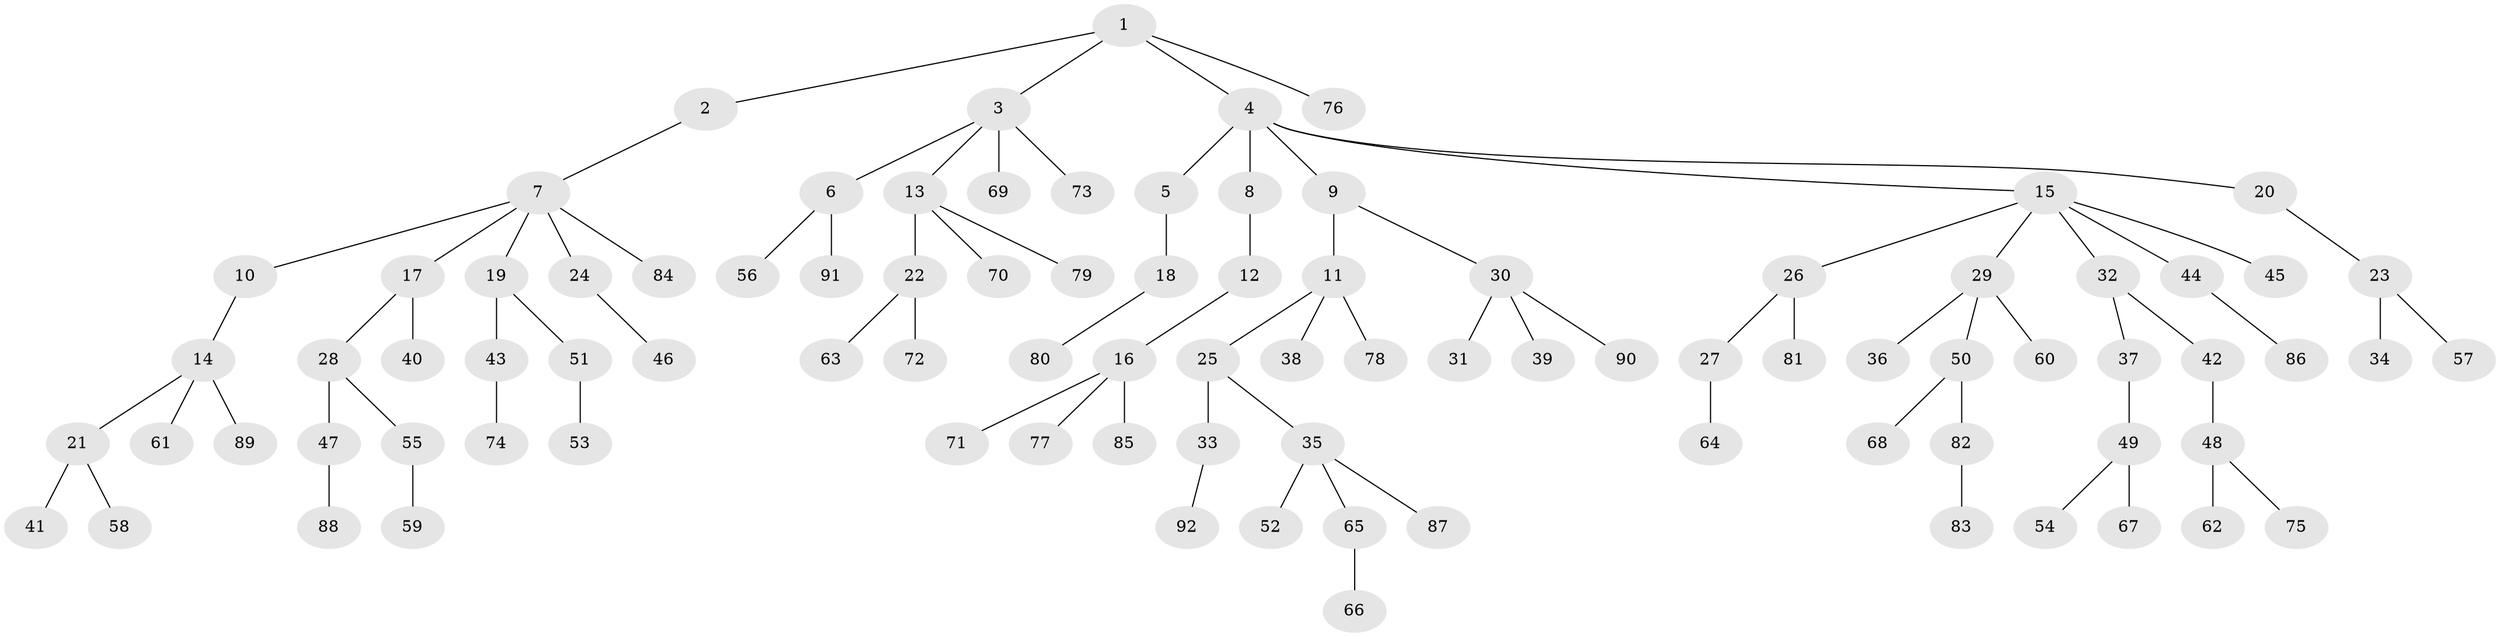// coarse degree distribution, {4: 0.03636363636363636, 5: 0.01818181818181818, 11: 0.01818181818181818, 2: 0.14545454545454545, 3: 0.18181818181818182, 6: 0.01818181818181818, 1: 0.5818181818181818}
// Generated by graph-tools (version 1.1) at 2025/19/03/04/25 18:19:23]
// undirected, 92 vertices, 91 edges
graph export_dot {
graph [start="1"]
  node [color=gray90,style=filled];
  1;
  2;
  3;
  4;
  5;
  6;
  7;
  8;
  9;
  10;
  11;
  12;
  13;
  14;
  15;
  16;
  17;
  18;
  19;
  20;
  21;
  22;
  23;
  24;
  25;
  26;
  27;
  28;
  29;
  30;
  31;
  32;
  33;
  34;
  35;
  36;
  37;
  38;
  39;
  40;
  41;
  42;
  43;
  44;
  45;
  46;
  47;
  48;
  49;
  50;
  51;
  52;
  53;
  54;
  55;
  56;
  57;
  58;
  59;
  60;
  61;
  62;
  63;
  64;
  65;
  66;
  67;
  68;
  69;
  70;
  71;
  72;
  73;
  74;
  75;
  76;
  77;
  78;
  79;
  80;
  81;
  82;
  83;
  84;
  85;
  86;
  87;
  88;
  89;
  90;
  91;
  92;
  1 -- 2;
  1 -- 3;
  1 -- 4;
  1 -- 76;
  2 -- 7;
  3 -- 6;
  3 -- 13;
  3 -- 69;
  3 -- 73;
  4 -- 5;
  4 -- 8;
  4 -- 9;
  4 -- 15;
  4 -- 20;
  5 -- 18;
  6 -- 56;
  6 -- 91;
  7 -- 10;
  7 -- 17;
  7 -- 19;
  7 -- 24;
  7 -- 84;
  8 -- 12;
  9 -- 11;
  9 -- 30;
  10 -- 14;
  11 -- 25;
  11 -- 38;
  11 -- 78;
  12 -- 16;
  13 -- 22;
  13 -- 70;
  13 -- 79;
  14 -- 21;
  14 -- 61;
  14 -- 89;
  15 -- 26;
  15 -- 29;
  15 -- 32;
  15 -- 44;
  15 -- 45;
  16 -- 71;
  16 -- 77;
  16 -- 85;
  17 -- 28;
  17 -- 40;
  18 -- 80;
  19 -- 43;
  19 -- 51;
  20 -- 23;
  21 -- 41;
  21 -- 58;
  22 -- 63;
  22 -- 72;
  23 -- 34;
  23 -- 57;
  24 -- 46;
  25 -- 33;
  25 -- 35;
  26 -- 27;
  26 -- 81;
  27 -- 64;
  28 -- 47;
  28 -- 55;
  29 -- 36;
  29 -- 50;
  29 -- 60;
  30 -- 31;
  30 -- 39;
  30 -- 90;
  32 -- 37;
  32 -- 42;
  33 -- 92;
  35 -- 52;
  35 -- 65;
  35 -- 87;
  37 -- 49;
  42 -- 48;
  43 -- 74;
  44 -- 86;
  47 -- 88;
  48 -- 62;
  48 -- 75;
  49 -- 54;
  49 -- 67;
  50 -- 68;
  50 -- 82;
  51 -- 53;
  55 -- 59;
  65 -- 66;
  82 -- 83;
}
